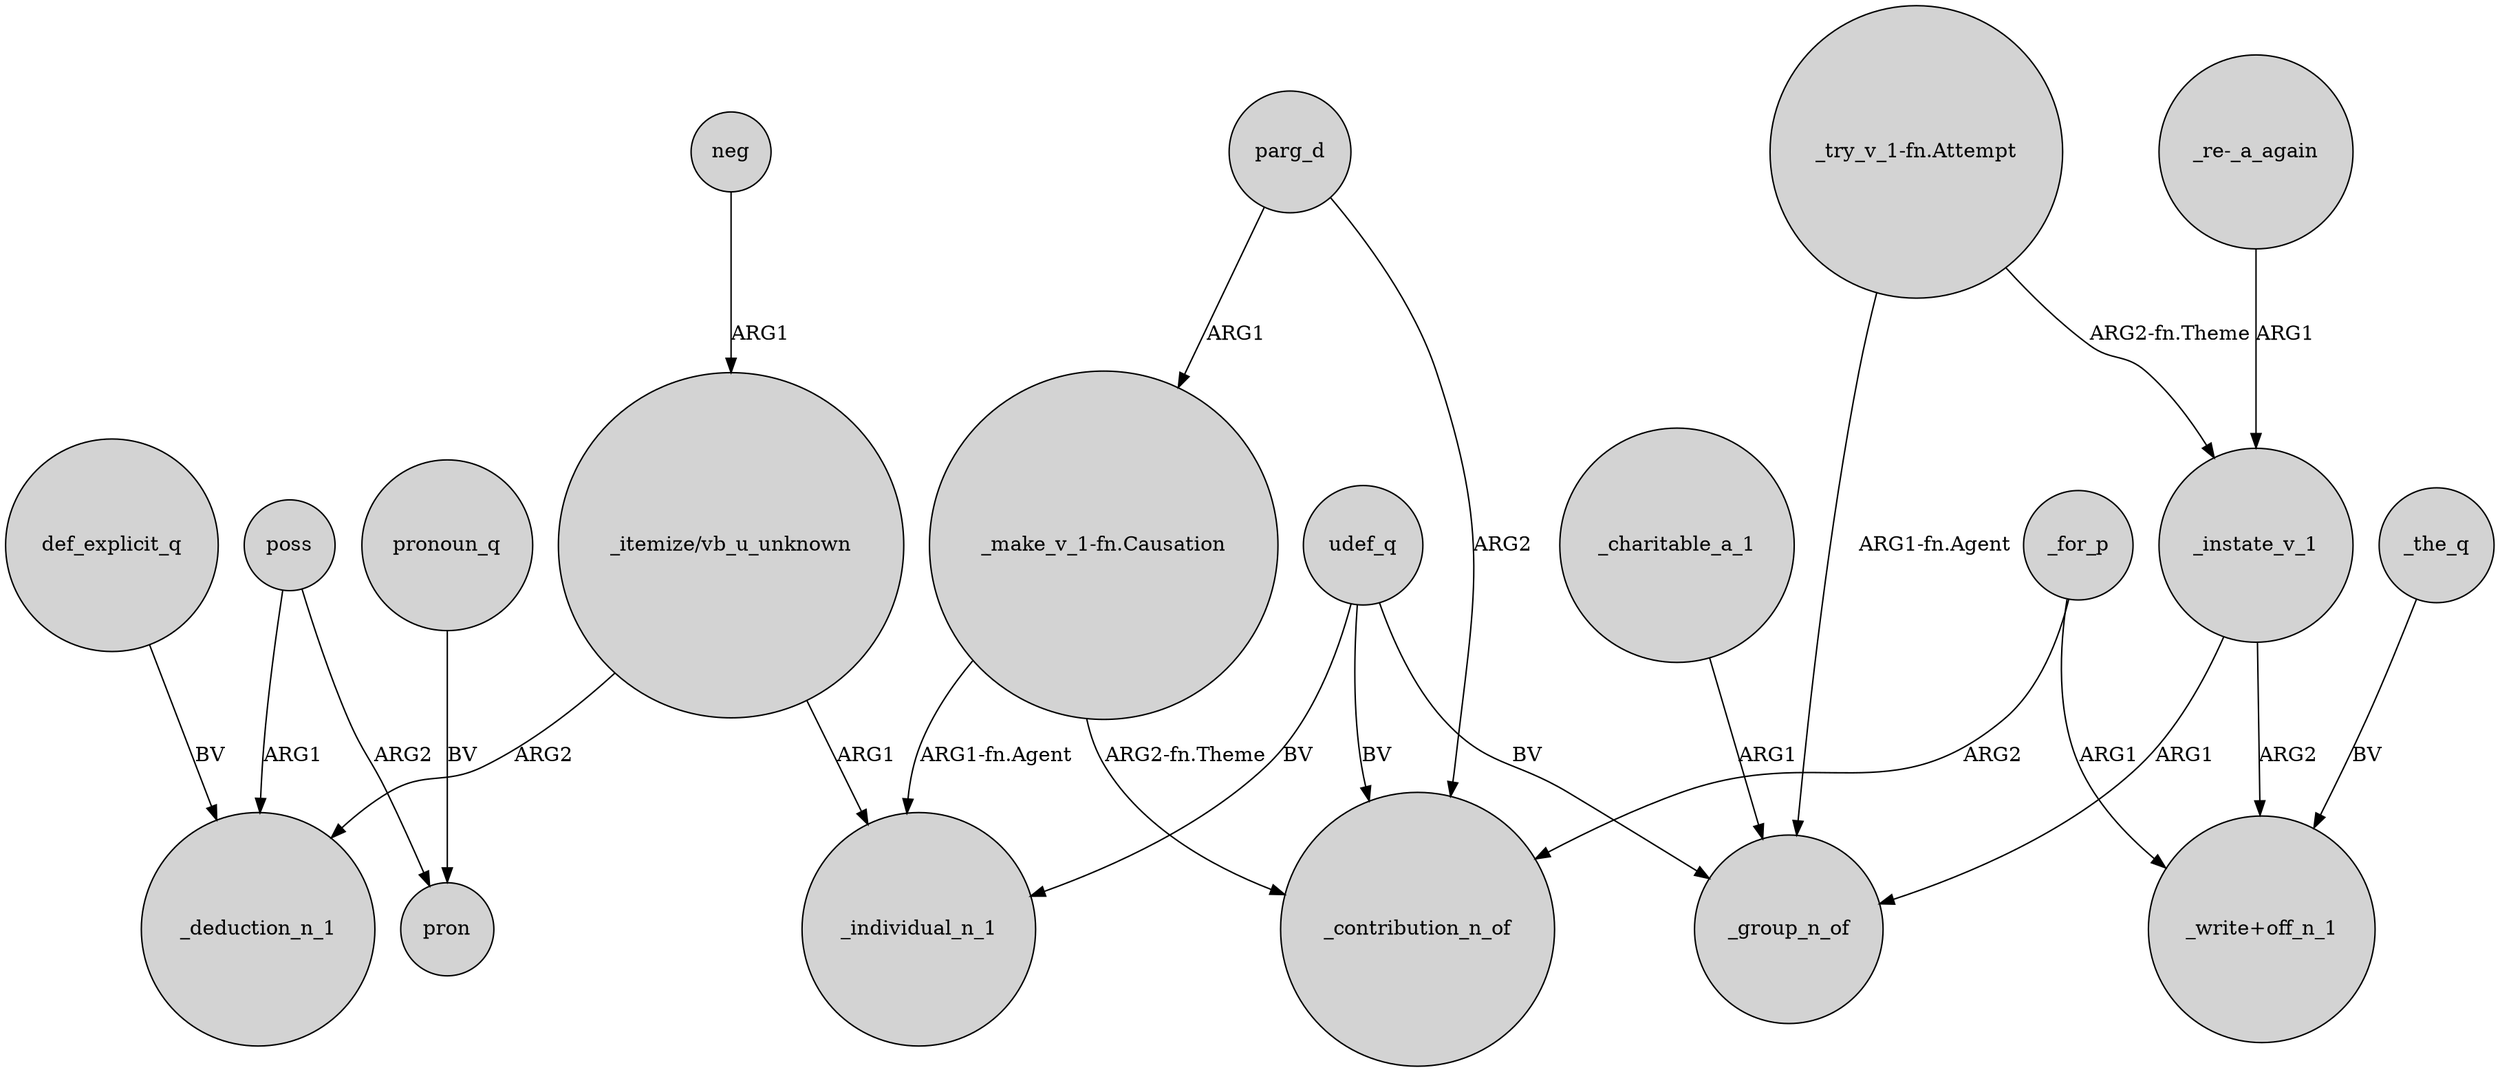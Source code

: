 digraph {
	node [shape=circle style=filled]
	"_itemize/vb_u_unknown" -> _deduction_n_1 [label=ARG2]
	poss -> pron [label=ARG2]
	"_re-_a_again" -> _instate_v_1 [label=ARG1]
	_charitable_a_1 -> _group_n_of [label=ARG1]
	parg_d -> _contribution_n_of [label=ARG2]
	def_explicit_q -> _deduction_n_1 [label=BV]
	udef_q -> _individual_n_1 [label=BV]
	"_make_v_1-fn.Causation" -> _individual_n_1 [label="ARG1-fn.Agent"]
	_instate_v_1 -> _group_n_of [label=ARG1]
	_for_p -> _contribution_n_of [label=ARG2]
	pronoun_q -> pron [label=BV]
	"_make_v_1-fn.Causation" -> _contribution_n_of [label="ARG2-fn.Theme"]
	udef_q -> _contribution_n_of [label=BV]
	"_try_v_1-fn.Attempt" -> _instate_v_1 [label="ARG2-fn.Theme"]
	_instate_v_1 -> "_write+off_n_1" [label=ARG2]
	"_itemize/vb_u_unknown" -> _individual_n_1 [label=ARG1]
	parg_d -> "_make_v_1-fn.Causation" [label=ARG1]
	"_try_v_1-fn.Attempt" -> _group_n_of [label="ARG1-fn.Agent"]
	_the_q -> "_write+off_n_1" [label=BV]
	poss -> _deduction_n_1 [label=ARG1]
	udef_q -> _group_n_of [label=BV]
	_for_p -> "_write+off_n_1" [label=ARG1]
	neg -> "_itemize/vb_u_unknown" [label=ARG1]
}
